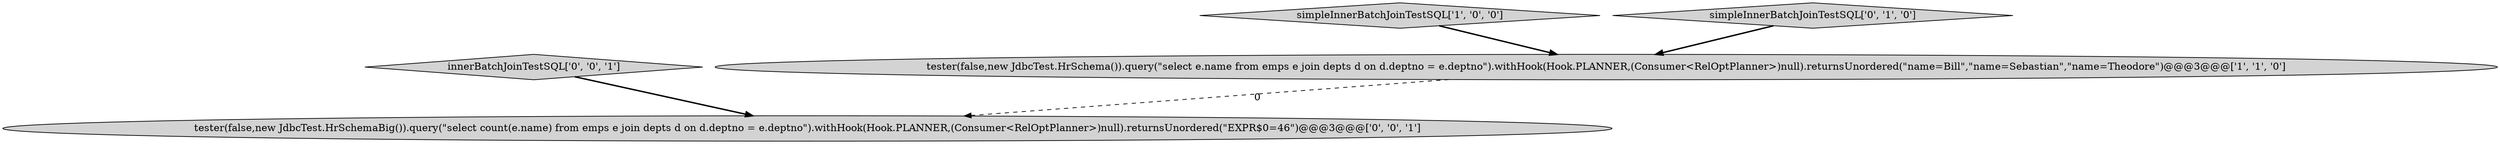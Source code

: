 digraph {
3 [style = filled, label = "innerBatchJoinTestSQL['0', '0', '1']", fillcolor = lightgray, shape = diamond image = "AAA0AAABBB3BBB"];
1 [style = filled, label = "simpleInnerBatchJoinTestSQL['1', '0', '0']", fillcolor = lightgray, shape = diamond image = "AAA0AAABBB1BBB"];
0 [style = filled, label = "tester(false,new JdbcTest.HrSchema()).query(\"select e.name from emps e join depts d on d.deptno = e.deptno\").withHook(Hook.PLANNER,(Consumer<RelOptPlanner>)null).returnsUnordered(\"name=Bill\",\"name=Sebastian\",\"name=Theodore\")@@@3@@@['1', '1', '0']", fillcolor = lightgray, shape = ellipse image = "AAA0AAABBB1BBB"];
4 [style = filled, label = "tester(false,new JdbcTest.HrSchemaBig()).query(\"select count(e.name) from emps e join depts d on d.deptno = e.deptno\").withHook(Hook.PLANNER,(Consumer<RelOptPlanner>)null).returnsUnordered(\"EXPR$0=46\")@@@3@@@['0', '0', '1']", fillcolor = lightgray, shape = ellipse image = "AAA0AAABBB3BBB"];
2 [style = filled, label = "simpleInnerBatchJoinTestSQL['0', '1', '0']", fillcolor = lightgray, shape = diamond image = "AAA0AAABBB2BBB"];
2->0 [style = bold, label=""];
1->0 [style = bold, label=""];
3->4 [style = bold, label=""];
0->4 [style = dashed, label="0"];
}
